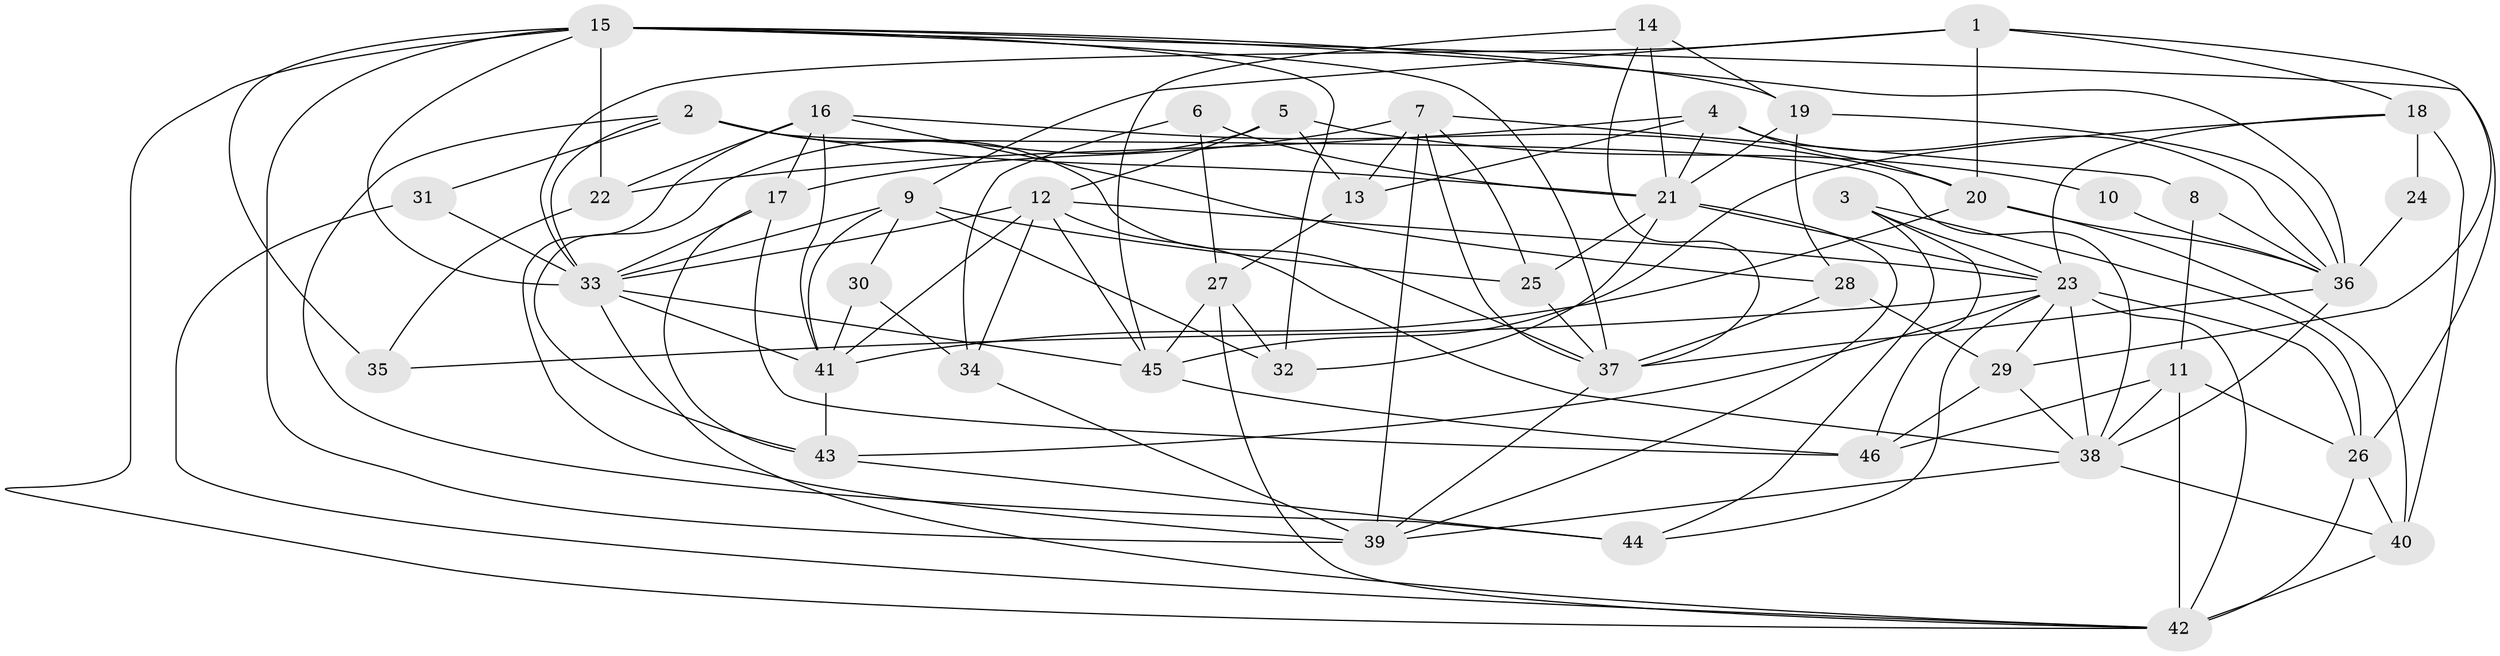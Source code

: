 // original degree distribution, {4: 0.2967032967032967, 2: 0.10989010989010989, 3: 0.2857142857142857, 7: 0.03296703296703297, 6: 0.0989010989010989, 5: 0.16483516483516483, 8: 0.01098901098901099}
// Generated by graph-tools (version 1.1) at 2025/02/03/09/25 03:02:08]
// undirected, 46 vertices, 125 edges
graph export_dot {
graph [start="1"]
  node [color=gray90,style=filled];
  1;
  2;
  3;
  4;
  5;
  6;
  7;
  8;
  9;
  10;
  11;
  12;
  13;
  14;
  15;
  16;
  17;
  18;
  19;
  20;
  21;
  22;
  23;
  24;
  25;
  26;
  27;
  28;
  29;
  30;
  31;
  32;
  33;
  34;
  35;
  36;
  37;
  38;
  39;
  40;
  41;
  42;
  43;
  44;
  45;
  46;
  1 -- 9 [weight=1.0];
  1 -- 18 [weight=1.0];
  1 -- 20 [weight=1.0];
  1 -- 29 [weight=1.0];
  1 -- 33 [weight=1.0];
  2 -- 21 [weight=1.0];
  2 -- 31 [weight=1.0];
  2 -- 33 [weight=1.0];
  2 -- 37 [weight=1.0];
  2 -- 38 [weight=1.0];
  2 -- 44 [weight=1.0];
  3 -- 23 [weight=1.0];
  3 -- 26 [weight=1.0];
  3 -- 44 [weight=1.0];
  3 -- 46 [weight=1.0];
  4 -- 13 [weight=1.0];
  4 -- 20 [weight=1.0];
  4 -- 21 [weight=1.0];
  4 -- 22 [weight=1.0];
  4 -- 36 [weight=1.0];
  5 -- 10 [weight=1.0];
  5 -- 12 [weight=1.0];
  5 -- 13 [weight=1.0];
  5 -- 43 [weight=1.0];
  6 -- 21 [weight=1.0];
  6 -- 27 [weight=1.0];
  6 -- 34 [weight=1.0];
  7 -- 8 [weight=1.0];
  7 -- 13 [weight=1.0];
  7 -- 17 [weight=2.0];
  7 -- 25 [weight=1.0];
  7 -- 37 [weight=1.0];
  7 -- 39 [weight=1.0];
  8 -- 11 [weight=1.0];
  8 -- 36 [weight=1.0];
  9 -- 25 [weight=1.0];
  9 -- 30 [weight=1.0];
  9 -- 32 [weight=1.0];
  9 -- 33 [weight=1.0];
  9 -- 41 [weight=1.0];
  10 -- 36 [weight=1.0];
  11 -- 26 [weight=1.0];
  11 -- 38 [weight=1.0];
  11 -- 42 [weight=1.0];
  11 -- 46 [weight=1.0];
  12 -- 23 [weight=2.0];
  12 -- 33 [weight=1.0];
  12 -- 34 [weight=1.0];
  12 -- 38 [weight=1.0];
  12 -- 41 [weight=1.0];
  12 -- 45 [weight=1.0];
  13 -- 27 [weight=2.0];
  14 -- 19 [weight=2.0];
  14 -- 21 [weight=1.0];
  14 -- 37 [weight=1.0];
  14 -- 45 [weight=1.0];
  15 -- 19 [weight=1.0];
  15 -- 22 [weight=1.0];
  15 -- 26 [weight=1.0];
  15 -- 32 [weight=1.0];
  15 -- 33 [weight=2.0];
  15 -- 35 [weight=1.0];
  15 -- 36 [weight=1.0];
  15 -- 37 [weight=1.0];
  15 -- 39 [weight=1.0];
  15 -- 42 [weight=1.0];
  16 -- 17 [weight=1.0];
  16 -- 20 [weight=1.0];
  16 -- 22 [weight=1.0];
  16 -- 28 [weight=1.0];
  16 -- 39 [weight=1.0];
  16 -- 41 [weight=1.0];
  17 -- 33 [weight=1.0];
  17 -- 43 [weight=1.0];
  17 -- 46 [weight=1.0];
  18 -- 23 [weight=1.0];
  18 -- 24 [weight=2.0];
  18 -- 40 [weight=1.0];
  18 -- 45 [weight=1.0];
  19 -- 21 [weight=1.0];
  19 -- 28 [weight=1.0];
  19 -- 36 [weight=1.0];
  20 -- 36 [weight=1.0];
  20 -- 40 [weight=1.0];
  20 -- 41 [weight=1.0];
  21 -- 23 [weight=1.0];
  21 -- 25 [weight=1.0];
  21 -- 32 [weight=1.0];
  21 -- 39 [weight=1.0];
  22 -- 35 [weight=1.0];
  23 -- 26 [weight=1.0];
  23 -- 29 [weight=1.0];
  23 -- 35 [weight=1.0];
  23 -- 38 [weight=1.0];
  23 -- 42 [weight=2.0];
  23 -- 43 [weight=1.0];
  23 -- 44 [weight=1.0];
  24 -- 36 [weight=2.0];
  25 -- 37 [weight=1.0];
  26 -- 40 [weight=1.0];
  26 -- 42 [weight=1.0];
  27 -- 32 [weight=1.0];
  27 -- 42 [weight=1.0];
  27 -- 45 [weight=1.0];
  28 -- 29 [weight=1.0];
  28 -- 37 [weight=1.0];
  29 -- 38 [weight=1.0];
  29 -- 46 [weight=1.0];
  30 -- 34 [weight=1.0];
  30 -- 41 [weight=1.0];
  31 -- 33 [weight=1.0];
  31 -- 42 [weight=1.0];
  33 -- 41 [weight=1.0];
  33 -- 42 [weight=1.0];
  33 -- 45 [weight=1.0];
  34 -- 39 [weight=1.0];
  36 -- 37 [weight=1.0];
  36 -- 38 [weight=1.0];
  37 -- 39 [weight=1.0];
  38 -- 39 [weight=1.0];
  38 -- 40 [weight=1.0];
  40 -- 42 [weight=1.0];
  41 -- 43 [weight=1.0];
  43 -- 44 [weight=1.0];
  45 -- 46 [weight=1.0];
}
